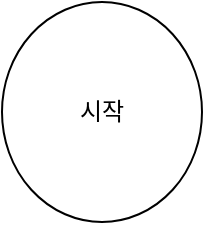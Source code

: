 <mxfile version="15.6.3" type="github">
  <diagram id="Cx9FaLIZSJe_-gSLxY0S" name="Page-1">
    <mxGraphModel dx="1422" dy="794" grid="1" gridSize="10" guides="1" tooltips="1" connect="1" arrows="1" fold="1" page="1" pageScale="1" pageWidth="827" pageHeight="1169" math="0" shadow="0">
      <root>
        <mxCell id="0" />
        <mxCell id="1" parent="0" />
        <mxCell id="qWE1nHn9vvzxy1LVbMZZ-1" value="시작" style="ellipse;whiteSpace=wrap;html=1;" vertex="1" parent="1">
          <mxGeometry x="310" y="50" width="100" height="110" as="geometry" />
        </mxCell>
      </root>
    </mxGraphModel>
  </diagram>
</mxfile>

